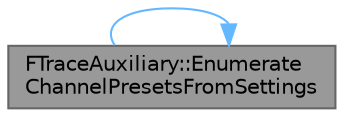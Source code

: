 digraph "FTraceAuxiliary::EnumerateChannelPresetsFromSettings"
{
 // INTERACTIVE_SVG=YES
 // LATEX_PDF_SIZE
  bgcolor="transparent";
  edge [fontname=Helvetica,fontsize=10,labelfontname=Helvetica,labelfontsize=10];
  node [fontname=Helvetica,fontsize=10,shape=box,height=0.2,width=0.4];
  rankdir="LR";
  Node1 [id="Node000001",label="FTraceAuxiliary::Enumerate\lChannelPresetsFromSettings",height=0.2,width=0.4,color="gray40", fillcolor="grey60", style="filled", fontcolor="black",tooltip="Enumerate the channel presets that are defined in BaseEngine.ini, under the [Trace...."];
  Node1 -> Node1 [id="edge1_Node000001_Node000001",color="steelblue1",style="solid",tooltip=" "];
}
